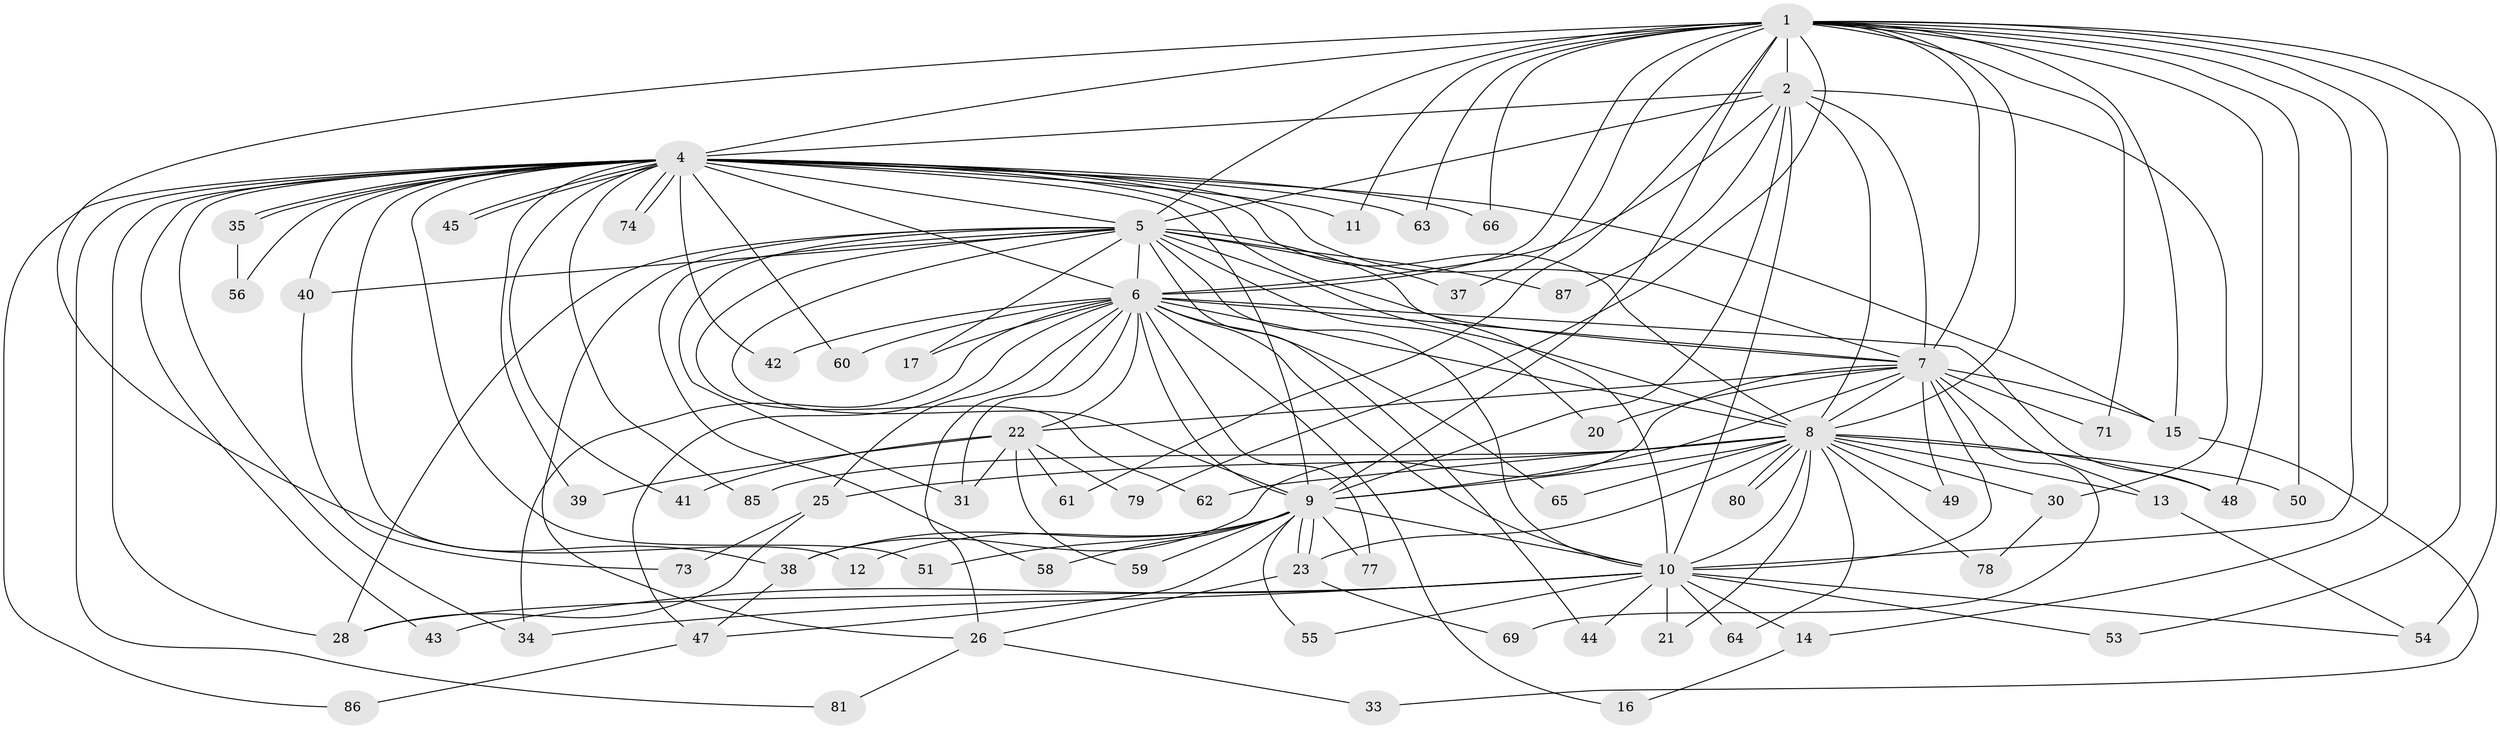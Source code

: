 // original degree distribution, {16: 0.011494252873563218, 12: 0.011494252873563218, 18: 0.022988505747126436, 36: 0.011494252873563218, 21: 0.022988505747126436, 22: 0.011494252873563218, 27: 0.011494252873563218, 19: 0.011494252873563218, 2: 0.6436781609195402, 3: 0.14942528735632185, 4: 0.06896551724137931, 8: 0.011494252873563218, 5: 0.011494252873563218}
// Generated by graph-tools (version 1.1) at 2025/41/03/06/25 10:41:39]
// undirected, 67 vertices, 163 edges
graph export_dot {
graph [start="1"]
  node [color=gray90,style=filled];
  1 [super="+3"];
  2 [super="+52"];
  4 [super="+18"];
  5 [super="+46"];
  6 [super="+70"];
  7 [super="+72"];
  8 [super="+19"];
  9 [super="+36"];
  10 [super="+32"];
  11;
  12;
  13;
  14;
  15 [super="+27"];
  16;
  17;
  20;
  21;
  22;
  23 [super="+24"];
  25 [super="+68"];
  26 [super="+83"];
  28 [super="+29"];
  30;
  31 [super="+75"];
  33;
  34 [super="+82"];
  35;
  37;
  38 [super="+76"];
  39;
  40;
  41;
  42;
  43;
  44;
  45;
  47 [super="+57"];
  48 [super="+84"];
  49;
  50;
  51;
  53;
  54 [super="+67"];
  55;
  56;
  58;
  59;
  60;
  61;
  62;
  63;
  64;
  65;
  66;
  69;
  71;
  73;
  74;
  77;
  78;
  79;
  80;
  81;
  85;
  86;
  87;
  1 -- 2 [weight=2];
  1 -- 4 [weight=2];
  1 -- 5 [weight=3];
  1 -- 6 [weight=2];
  1 -- 7 [weight=3];
  1 -- 8 [weight=2];
  1 -- 9 [weight=2];
  1 -- 10 [weight=2];
  1 -- 14;
  1 -- 48;
  1 -- 66;
  1 -- 79;
  1 -- 11;
  1 -- 71;
  1 -- 15;
  1 -- 37;
  1 -- 50;
  1 -- 53;
  1 -- 61;
  1 -- 63;
  1 -- 54;
  1 -- 38;
  2 -- 4 [weight=2];
  2 -- 5;
  2 -- 6;
  2 -- 7;
  2 -- 8;
  2 -- 9;
  2 -- 10;
  2 -- 30;
  2 -- 87;
  4 -- 5;
  4 -- 6;
  4 -- 7;
  4 -- 8 [weight=2];
  4 -- 9 [weight=2];
  4 -- 10 [weight=2];
  4 -- 11;
  4 -- 12;
  4 -- 15;
  4 -- 34;
  4 -- 35;
  4 -- 35;
  4 -- 39;
  4 -- 40;
  4 -- 41;
  4 -- 42;
  4 -- 43;
  4 -- 45;
  4 -- 45;
  4 -- 51;
  4 -- 56;
  4 -- 60;
  4 -- 63;
  4 -- 66;
  4 -- 74;
  4 -- 74;
  4 -- 81;
  4 -- 85;
  4 -- 86;
  4 -- 28;
  5 -- 6;
  5 -- 7;
  5 -- 8;
  5 -- 9;
  5 -- 10;
  5 -- 17;
  5 -- 20;
  5 -- 26;
  5 -- 28;
  5 -- 31;
  5 -- 37;
  5 -- 40;
  5 -- 44;
  5 -- 58;
  5 -- 62;
  5 -- 87;
  6 -- 7;
  6 -- 8;
  6 -- 9;
  6 -- 10;
  6 -- 16;
  6 -- 17;
  6 -- 22;
  6 -- 25;
  6 -- 26;
  6 -- 31;
  6 -- 42;
  6 -- 47;
  6 -- 60;
  6 -- 65;
  6 -- 77;
  6 -- 48;
  6 -- 34;
  7 -- 8;
  7 -- 9;
  7 -- 10;
  7 -- 13;
  7 -- 20;
  7 -- 22;
  7 -- 38;
  7 -- 49;
  7 -- 69;
  7 -- 71;
  7 -- 15;
  8 -- 9;
  8 -- 10 [weight=2];
  8 -- 13;
  8 -- 21;
  8 -- 25;
  8 -- 30;
  8 -- 48 [weight=2];
  8 -- 49;
  8 -- 50;
  8 -- 62;
  8 -- 64;
  8 -- 65;
  8 -- 78;
  8 -- 80;
  8 -- 80;
  8 -- 85;
  8 -- 23;
  9 -- 10;
  9 -- 12;
  9 -- 23;
  9 -- 23;
  9 -- 38;
  9 -- 47;
  9 -- 55;
  9 -- 58;
  9 -- 59;
  9 -- 77;
  9 -- 51;
  10 -- 14;
  10 -- 21;
  10 -- 34;
  10 -- 43;
  10 -- 44;
  10 -- 53;
  10 -- 54;
  10 -- 55;
  10 -- 64;
  10 -- 28;
  13 -- 54;
  14 -- 16;
  15 -- 33;
  22 -- 39;
  22 -- 41;
  22 -- 59;
  22 -- 61;
  22 -- 79;
  22 -- 31;
  23 -- 26;
  23 -- 69;
  25 -- 73;
  25 -- 28;
  26 -- 33;
  26 -- 81;
  30 -- 78;
  35 -- 56;
  38 -- 47;
  40 -- 73;
  47 -- 86;
}
